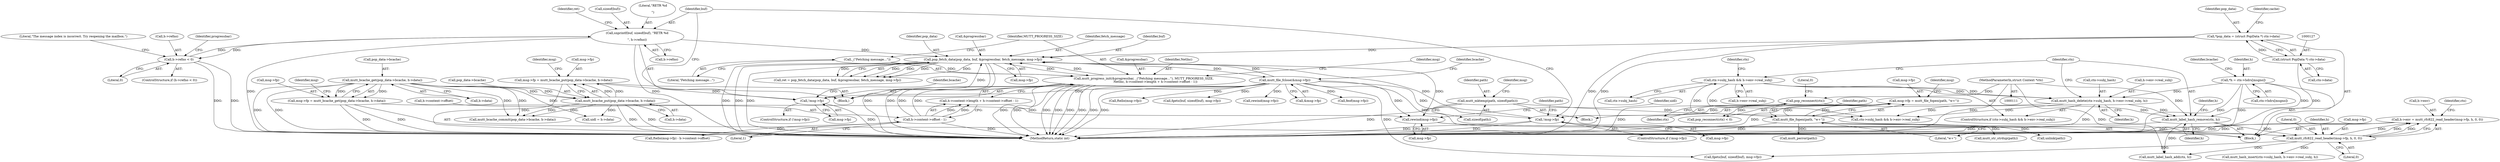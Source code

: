 digraph "0_neomutt_9bfab35522301794483f8f9ed60820bdec9be59e_2@API" {
"1000431" [label="(Call,h->env = mutt_rfc822_read_header(msg->fp, h, 0, 0))"];
"1000435" [label="(Call,mutt_rfc822_read_header(msg->fp, h, 0, 0))"];
"1000334" [label="(Call,mutt_file_fclose(&msg->fp))"];
"1000320" [label="(Call,pop_fetch_data(pop_data, buf, &progressbar, fetch_message, msg->fp))"];
"1000124" [label="(Call,*pop_data = (struct PopData *) ctx->data)"];
"1000126" [label="(Call,(struct PopData *) ctx->data)"];
"1000309" [label="(Call,snprintf(buf, sizeof(buf), \"RETR %d\r\n\", h->refno))"];
"1000235" [label="(Call,h->refno < 0)"];
"1000247" [label="(Call,mutt_progress_init(&progressbar, _(\"Fetching message...\"), MUTT_PROGRESS_SIZE,\n                        NetInc, h->content->length + h->content->offset - 1))"];
"1000250" [label="(Call,_(\"Fetching message...\"))"];
"1000260" [label="(Call,h->content->offset - 1)"];
"1000279" [label="(Call,!msg->fp)"];
"1000267" [label="(Call,msg->fp = mutt_bcache_put(pop_data->bcache, h->data))"];
"1000271" [label="(Call,mutt_bcache_put(pop_data->bcache, h->data))"];
"1000151" [label="(Call,mutt_bcache_get(pop_data->bcache, h->data))"];
"1000299" [label="(Call,!msg->fp)"];
"1000291" [label="(Call,msg->fp = mutt_file_fopen(path, \"w+\"))"];
"1000295" [label="(Call,mutt_file_fopen(path, \"w+\"))"];
"1000287" [label="(Call,mutt_mktemp(path, sizeof(path)))"];
"1000394" [label="(Call,rewind(msg->fp))"];
"1000147" [label="(Call,msg->fp = mutt_bcache_get(pop_data->bcache, h->data))"];
"1000423" [label="(Call,mutt_label_hash_remove(ctx, h))"];
"1000228" [label="(Call,pop_reconnect(ctx))"];
"1000112" [label="(MethodParameterIn,struct Context *ctx)"];
"1000413" [label="(Call,mutt_hash_delete(ctx->subj_hash, h->env->real_subj, h))"];
"1000404" [label="(Call,ctx->subj_hash && h->env->real_subj)"];
"1000136" [label="(Call,*h = ctx->hdrs[msgno])"];
"1000287" [label="(Call,mutt_mktemp(path, sizeof(path)))"];
"1000148" [label="(Call,msg->fp)"];
"1000227" [label="(Call,pop_reconnect(ctx) < 0)"];
"1000440" [label="(Literal,0)"];
"1000429" [label="(Identifier,h)"];
"1000155" [label="(Call,h->data)"];
"1000320" [label="(Call,pop_fetch_data(pop_data, buf, &progressbar, fetch_message, msg->fp))"];
"1000293" [label="(Identifier,msg)"];
"1000395" [label="(Call,msg->fp)"];
"1000422" [label="(Identifier,h)"];
"1000413" [label="(Call,mutt_hash_delete(ctx->subj_hash, h->env->real_subj, h))"];
"1000152" [label="(Call,pop_data->bcache)"];
"1000497" [label="(Call,fgets(buf, sizeof(buf), msg->fp))"];
"1000334" [label="(Call,mutt_file_fclose(&msg->fp))"];
"1000404" [label="(Call,ctx->subj_hash && h->env->real_subj)"];
"1000305" [label="(Identifier,path)"];
"1000281" [label="(Identifier,msg)"];
"1000272" [label="(Call,pop_data->bcache)"];
"1000295" [label="(Call,mutt_file_fopen(path, \"w+\"))"];
"1000425" [label="(Identifier,h)"];
"1000248" [label="(Call,&progressbar)"];
"1000392" [label="(Call,mutt_str_strdup(path))"];
"1000291" [label="(Call,msg->fp = mutt_file_fopen(path, \"w+\"))"];
"1000124" [label="(Call,*pop_data = (struct PopData *) ctx->data)"];
"1000147" [label="(Call,msg->fp = mutt_bcache_get(pop_data->bcache, h->data))"];
"1000251" [label="(Literal,\"Fetching message...\")"];
"1000423" [label="(Call,mutt_label_hash_remove(ctx, h))"];
"1000532" [label="(Call,rewind(msg->fp))"];
"1000300" [label="(Call,msg->fp)"];
"1000254" [label="(Call,h->content->length + h->content->offset - 1)"];
"1000321" [label="(Identifier,pop_data)"];
"1000253" [label="(Identifier,NetInc)"];
"1000441" [label="(Literal,0)"];
"1000236" [label="(Call,h->refno)"];
"1000296" [label="(Identifier,path)"];
"1000342" [label="(Call,unlink(path))"];
"1000432" [label="(Call,h->env)"];
"1000225" [label="(Block,)"];
"1000323" [label="(Call,&progressbar)"];
"1000510" [label="(Call,ftello(msg->fp) - h->content->offset)"];
"1000299" [label="(Call,!msg->fp)"];
"1000267" [label="(Call,msg->fp = mutt_bcache_put(pop_data->bcache, h->data))"];
"1000285" [label="(Identifier,bcache)"];
"1000288" [label="(Identifier,path)"];
"1000250" [label="(Call,_(\"Fetching message...\"))"];
"1000462" [label="(Call,mutt_label_hash_add(ctx, h))"];
"1000160" [label="(Identifier,msg)"];
"1000326" [label="(Call,msg->fp)"];
"1000341" [label="(Identifier,bcache)"];
"1000431" [label="(Call,h->env = mutt_rfc822_read_header(msg->fp, h, 0, 0))"];
"1000417" [label="(Call,h->env->real_subj)"];
"1000415" [label="(Identifier,ctx)"];
"1000314" [label="(Call,h->refno)"];
"1000128" [label="(Call,ctx->data)"];
"1000268" [label="(Call,msg->fp)"];
"1000372" [label="(Call,mutt_bcache_commit(pop_data->bcache, h->data))"];
"1000280" [label="(Call,msg->fp)"];
"1000414" [label="(Call,ctx->subj_hash)"];
"1000234" [label="(ControlStructure,if (h->refno < 0))"];
"1000443" [label="(Call,ctx->subj_hash && h->env->real_subj)"];
"1000249" [label="(Identifier,progressbar)"];
"1000325" [label="(Identifier,fetch_message)"];
"1000301" [label="(Identifier,msg)"];
"1000322" [label="(Identifier,buf)"];
"1000298" [label="(ControlStructure,if (!msg->fp))"];
"1000408" [label="(Call,h->env->real_subj)"];
"1000252" [label="(Identifier,MUTT_PROGRESS_SIZE)"];
"1000145" [label="(Identifier,bcache)"];
"1000235" [label="(Call,h->refno < 0)"];
"1000125" [label="(Identifier,pop_data)"];
"1000243" [label="(Literal,\"The message index is incorrect. Try reopening the mailbox.\")"];
"1000335" [label="(Call,&msg->fp)"];
"1000439" [label="(Identifier,h)"];
"1000424" [label="(Identifier,ctx)"];
"1000436" [label="(Call,msg->fp)"];
"1000137" [label="(Identifier,h)"];
"1000115" [label="(Block,)"];
"1000319" [label="(Identifier,ret)"];
"1000445" [label="(Identifier,ctx)"];
"1000230" [label="(Literal,0)"];
"1000297" [label="(Literal,\"w+\")"];
"1000126" [label="(Call,(struct PopData *) ctx->data)"];
"1000279" [label="(Call,!msg->fp)"];
"1000403" [label="(ControlStructure,if (ctx->subj_hash && h->env->real_subj))"];
"1000399" [label="(Identifier,uidl)"];
"1000269" [label="(Identifier,msg)"];
"1000260" [label="(Call,h->content->offset - 1)"];
"1000228" [label="(Call,pop_reconnect(ctx))"];
"1000138" [label="(Call,ctx->hdrs[msgno])"];
"1000309" [label="(Call,snprintf(buf, sizeof(buf), \"RETR %d\r\n\", h->refno))"];
"1000261" [label="(Call,h->content->offset)"];
"1000112" [label="(MethodParameterIn,struct Context *ctx)"];
"1000318" [label="(Call,ret = pop_fetch_data(pop_data, buf, &progressbar, fetch_message, msg->fp))"];
"1000275" [label="(Call,h->data)"];
"1000278" [label="(ControlStructure,if (!msg->fp))"];
"1000229" [label="(Identifier,ctx)"];
"1000394" [label="(Call,rewind(msg->fp))"];
"1000475" [label="(Call,fgets(buf, sizeof(buf), msg->fp))"];
"1000271" [label="(Call,mutt_bcache_put(pop_data->bcache, h->data))"];
"1000398" [label="(Call,uidl = h->data)"];
"1000311" [label="(Call,sizeof(buf))"];
"1000538" [label="(MethodReturn,static int)"];
"1000239" [label="(Literal,0)"];
"1000313" [label="(Literal,\"RETR %d\r\n\")"];
"1000405" [label="(Call,ctx->subj_hash)"];
"1000435" [label="(Call,mutt_rfc822_read_header(msg->fp, h, 0, 0))"];
"1000151" [label="(Call,mutt_bcache_get(pop_data->bcache, h->data))"];
"1000289" [label="(Call,sizeof(path))"];
"1000292" [label="(Call,msg->fp)"];
"1000310" [label="(Identifier,buf)"];
"1000304" [label="(Call,mutt_perror(path))"];
"1000247" [label="(Call,mutt_progress_init(&progressbar, _(\"Fetching message...\"), MUTT_PROGRESS_SIZE,\n                        NetInc, h->content->length + h->content->offset - 1))"];
"1000266" [label="(Literal,1)"];
"1000283" [label="(Block,)"];
"1000133" [label="(Identifier,cache)"];
"1000484" [label="(Call,feof(msg->fp))"];
"1000511" [label="(Call,ftello(msg->fp))"];
"1000136" [label="(Call,*h = ctx->hdrs[msgno])"];
"1000452" [label="(Call,mutt_hash_insert(ctx->subj_hash, h->env->real_subj, h))"];
"1000431" -> "1000115"  [label="AST: "];
"1000431" -> "1000435"  [label="CFG: "];
"1000432" -> "1000431"  [label="AST: "];
"1000435" -> "1000431"  [label="AST: "];
"1000445" -> "1000431"  [label="CFG: "];
"1000431" -> "1000538"  [label="DDG: "];
"1000431" -> "1000538"  [label="DDG: "];
"1000435" -> "1000431"  [label="DDG: "];
"1000435" -> "1000431"  [label="DDG: "];
"1000435" -> "1000431"  [label="DDG: "];
"1000435" -> "1000441"  [label="CFG: "];
"1000436" -> "1000435"  [label="AST: "];
"1000439" -> "1000435"  [label="AST: "];
"1000440" -> "1000435"  [label="AST: "];
"1000441" -> "1000435"  [label="AST: "];
"1000334" -> "1000435"  [label="DDG: "];
"1000394" -> "1000435"  [label="DDG: "];
"1000423" -> "1000435"  [label="DDG: "];
"1000435" -> "1000452"  [label="DDG: "];
"1000435" -> "1000462"  [label="DDG: "];
"1000435" -> "1000475"  [label="DDG: "];
"1000334" -> "1000225"  [label="AST: "];
"1000334" -> "1000335"  [label="CFG: "];
"1000335" -> "1000334"  [label="AST: "];
"1000341" -> "1000334"  [label="CFG: "];
"1000334" -> "1000538"  [label="DDG: "];
"1000334" -> "1000538"  [label="DDG: "];
"1000334" -> "1000279"  [label="DDG: "];
"1000334" -> "1000299"  [label="DDG: "];
"1000334" -> "1000320"  [label="DDG: "];
"1000320" -> "1000334"  [label="DDG: "];
"1000334" -> "1000394"  [label="DDG: "];
"1000334" -> "1000475"  [label="DDG: "];
"1000334" -> "1000484"  [label="DDG: "];
"1000334" -> "1000497"  [label="DDG: "];
"1000334" -> "1000511"  [label="DDG: "];
"1000334" -> "1000532"  [label="DDG: "];
"1000320" -> "1000318"  [label="AST: "];
"1000320" -> "1000326"  [label="CFG: "];
"1000321" -> "1000320"  [label="AST: "];
"1000322" -> "1000320"  [label="AST: "];
"1000323" -> "1000320"  [label="AST: "];
"1000325" -> "1000320"  [label="AST: "];
"1000326" -> "1000320"  [label="AST: "];
"1000318" -> "1000320"  [label="CFG: "];
"1000320" -> "1000538"  [label="DDG: "];
"1000320" -> "1000538"  [label="DDG: "];
"1000320" -> "1000538"  [label="DDG: "];
"1000320" -> "1000538"  [label="DDG: "];
"1000320" -> "1000538"  [label="DDG: "];
"1000320" -> "1000247"  [label="DDG: "];
"1000320" -> "1000318"  [label="DDG: "];
"1000320" -> "1000318"  [label="DDG: "];
"1000320" -> "1000318"  [label="DDG: "];
"1000320" -> "1000318"  [label="DDG: "];
"1000320" -> "1000318"  [label="DDG: "];
"1000124" -> "1000320"  [label="DDG: "];
"1000309" -> "1000320"  [label="DDG: "];
"1000247" -> "1000320"  [label="DDG: "];
"1000279" -> "1000320"  [label="DDG: "];
"1000299" -> "1000320"  [label="DDG: "];
"1000320" -> "1000394"  [label="DDG: "];
"1000124" -> "1000115"  [label="AST: "];
"1000124" -> "1000126"  [label="CFG: "];
"1000125" -> "1000124"  [label="AST: "];
"1000126" -> "1000124"  [label="AST: "];
"1000133" -> "1000124"  [label="CFG: "];
"1000124" -> "1000538"  [label="DDG: "];
"1000124" -> "1000538"  [label="DDG: "];
"1000126" -> "1000124"  [label="DDG: "];
"1000126" -> "1000128"  [label="CFG: "];
"1000127" -> "1000126"  [label="AST: "];
"1000128" -> "1000126"  [label="AST: "];
"1000126" -> "1000538"  [label="DDG: "];
"1000309" -> "1000225"  [label="AST: "];
"1000309" -> "1000314"  [label="CFG: "];
"1000310" -> "1000309"  [label="AST: "];
"1000311" -> "1000309"  [label="AST: "];
"1000313" -> "1000309"  [label="AST: "];
"1000314" -> "1000309"  [label="AST: "];
"1000319" -> "1000309"  [label="CFG: "];
"1000309" -> "1000538"  [label="DDG: "];
"1000309" -> "1000538"  [label="DDG: "];
"1000309" -> "1000235"  [label="DDG: "];
"1000235" -> "1000309"  [label="DDG: "];
"1000235" -> "1000234"  [label="AST: "];
"1000235" -> "1000239"  [label="CFG: "];
"1000236" -> "1000235"  [label="AST: "];
"1000239" -> "1000235"  [label="AST: "];
"1000243" -> "1000235"  [label="CFG: "];
"1000249" -> "1000235"  [label="CFG: "];
"1000235" -> "1000538"  [label="DDG: "];
"1000235" -> "1000538"  [label="DDG: "];
"1000247" -> "1000225"  [label="AST: "];
"1000247" -> "1000254"  [label="CFG: "];
"1000248" -> "1000247"  [label="AST: "];
"1000250" -> "1000247"  [label="AST: "];
"1000252" -> "1000247"  [label="AST: "];
"1000253" -> "1000247"  [label="AST: "];
"1000254" -> "1000247"  [label="AST: "];
"1000269" -> "1000247"  [label="CFG: "];
"1000247" -> "1000538"  [label="DDG: "];
"1000247" -> "1000538"  [label="DDG: "];
"1000247" -> "1000538"  [label="DDG: "];
"1000247" -> "1000538"  [label="DDG: "];
"1000247" -> "1000538"  [label="DDG: "];
"1000247" -> "1000538"  [label="DDG: "];
"1000250" -> "1000247"  [label="DDG: "];
"1000260" -> "1000247"  [label="DDG: "];
"1000260" -> "1000247"  [label="DDG: "];
"1000250" -> "1000251"  [label="CFG: "];
"1000251" -> "1000250"  [label="AST: "];
"1000252" -> "1000250"  [label="CFG: "];
"1000260" -> "1000254"  [label="AST: "];
"1000260" -> "1000266"  [label="CFG: "];
"1000261" -> "1000260"  [label="AST: "];
"1000266" -> "1000260"  [label="AST: "];
"1000254" -> "1000260"  [label="CFG: "];
"1000260" -> "1000538"  [label="DDG: "];
"1000260" -> "1000254"  [label="DDG: "];
"1000260" -> "1000254"  [label="DDG: "];
"1000260" -> "1000510"  [label="DDG: "];
"1000279" -> "1000278"  [label="AST: "];
"1000279" -> "1000280"  [label="CFG: "];
"1000280" -> "1000279"  [label="AST: "];
"1000285" -> "1000279"  [label="CFG: "];
"1000310" -> "1000279"  [label="CFG: "];
"1000279" -> "1000538"  [label="DDG: "];
"1000267" -> "1000279"  [label="DDG: "];
"1000267" -> "1000225"  [label="AST: "];
"1000267" -> "1000271"  [label="CFG: "];
"1000268" -> "1000267"  [label="AST: "];
"1000271" -> "1000267"  [label="AST: "];
"1000281" -> "1000267"  [label="CFG: "];
"1000267" -> "1000538"  [label="DDG: "];
"1000271" -> "1000267"  [label="DDG: "];
"1000271" -> "1000267"  [label="DDG: "];
"1000271" -> "1000275"  [label="CFG: "];
"1000272" -> "1000271"  [label="AST: "];
"1000275" -> "1000271"  [label="AST: "];
"1000271" -> "1000538"  [label="DDG: "];
"1000271" -> "1000538"  [label="DDG: "];
"1000151" -> "1000271"  [label="DDG: "];
"1000151" -> "1000271"  [label="DDG: "];
"1000271" -> "1000372"  [label="DDG: "];
"1000271" -> "1000372"  [label="DDG: "];
"1000271" -> "1000398"  [label="DDG: "];
"1000151" -> "1000147"  [label="AST: "];
"1000151" -> "1000155"  [label="CFG: "];
"1000152" -> "1000151"  [label="AST: "];
"1000155" -> "1000151"  [label="AST: "];
"1000147" -> "1000151"  [label="CFG: "];
"1000151" -> "1000538"  [label="DDG: "];
"1000151" -> "1000538"  [label="DDG: "];
"1000151" -> "1000147"  [label="DDG: "];
"1000151" -> "1000147"  [label="DDG: "];
"1000151" -> "1000372"  [label="DDG: "];
"1000151" -> "1000372"  [label="DDG: "];
"1000151" -> "1000398"  [label="DDG: "];
"1000299" -> "1000298"  [label="AST: "];
"1000299" -> "1000300"  [label="CFG: "];
"1000300" -> "1000299"  [label="AST: "];
"1000305" -> "1000299"  [label="CFG: "];
"1000310" -> "1000299"  [label="CFG: "];
"1000299" -> "1000538"  [label="DDG: "];
"1000299" -> "1000538"  [label="DDG: "];
"1000291" -> "1000299"  [label="DDG: "];
"1000291" -> "1000283"  [label="AST: "];
"1000291" -> "1000295"  [label="CFG: "];
"1000292" -> "1000291"  [label="AST: "];
"1000295" -> "1000291"  [label="AST: "];
"1000301" -> "1000291"  [label="CFG: "];
"1000291" -> "1000538"  [label="DDG: "];
"1000295" -> "1000291"  [label="DDG: "];
"1000295" -> "1000291"  [label="DDG: "];
"1000295" -> "1000297"  [label="CFG: "];
"1000296" -> "1000295"  [label="AST: "];
"1000297" -> "1000295"  [label="AST: "];
"1000295" -> "1000538"  [label="DDG: "];
"1000287" -> "1000295"  [label="DDG: "];
"1000295" -> "1000304"  [label="DDG: "];
"1000295" -> "1000342"  [label="DDG: "];
"1000295" -> "1000392"  [label="DDG: "];
"1000287" -> "1000283"  [label="AST: "];
"1000287" -> "1000289"  [label="CFG: "];
"1000288" -> "1000287"  [label="AST: "];
"1000289" -> "1000287"  [label="AST: "];
"1000293" -> "1000287"  [label="CFG: "];
"1000287" -> "1000538"  [label="DDG: "];
"1000394" -> "1000115"  [label="AST: "];
"1000394" -> "1000395"  [label="CFG: "];
"1000395" -> "1000394"  [label="AST: "];
"1000399" -> "1000394"  [label="CFG: "];
"1000147" -> "1000394"  [label="DDG: "];
"1000147" -> "1000115"  [label="AST: "];
"1000148" -> "1000147"  [label="AST: "];
"1000160" -> "1000147"  [label="CFG: "];
"1000147" -> "1000538"  [label="DDG: "];
"1000147" -> "1000538"  [label="DDG: "];
"1000423" -> "1000115"  [label="AST: "];
"1000423" -> "1000425"  [label="CFG: "];
"1000424" -> "1000423"  [label="AST: "];
"1000425" -> "1000423"  [label="AST: "];
"1000429" -> "1000423"  [label="CFG: "];
"1000423" -> "1000538"  [label="DDG: "];
"1000228" -> "1000423"  [label="DDG: "];
"1000112" -> "1000423"  [label="DDG: "];
"1000413" -> "1000423"  [label="DDG: "];
"1000136" -> "1000423"  [label="DDG: "];
"1000423" -> "1000462"  [label="DDG: "];
"1000228" -> "1000227"  [label="AST: "];
"1000228" -> "1000229"  [label="CFG: "];
"1000229" -> "1000228"  [label="AST: "];
"1000230" -> "1000228"  [label="CFG: "];
"1000228" -> "1000538"  [label="DDG: "];
"1000228" -> "1000227"  [label="DDG: "];
"1000112" -> "1000228"  [label="DDG: "];
"1000112" -> "1000111"  [label="AST: "];
"1000112" -> "1000538"  [label="DDG: "];
"1000112" -> "1000462"  [label="DDG: "];
"1000413" -> "1000403"  [label="AST: "];
"1000413" -> "1000422"  [label="CFG: "];
"1000414" -> "1000413"  [label="AST: "];
"1000417" -> "1000413"  [label="AST: "];
"1000422" -> "1000413"  [label="AST: "];
"1000424" -> "1000413"  [label="CFG: "];
"1000413" -> "1000538"  [label="DDG: "];
"1000404" -> "1000413"  [label="DDG: "];
"1000404" -> "1000413"  [label="DDG: "];
"1000136" -> "1000413"  [label="DDG: "];
"1000413" -> "1000443"  [label="DDG: "];
"1000413" -> "1000443"  [label="DDG: "];
"1000404" -> "1000403"  [label="AST: "];
"1000404" -> "1000405"  [label="CFG: "];
"1000404" -> "1000408"  [label="CFG: "];
"1000405" -> "1000404"  [label="AST: "];
"1000408" -> "1000404"  [label="AST: "];
"1000415" -> "1000404"  [label="CFG: "];
"1000424" -> "1000404"  [label="CFG: "];
"1000404" -> "1000443"  [label="DDG: "];
"1000404" -> "1000443"  [label="DDG: "];
"1000136" -> "1000115"  [label="AST: "];
"1000136" -> "1000138"  [label="CFG: "];
"1000137" -> "1000136"  [label="AST: "];
"1000138" -> "1000136"  [label="AST: "];
"1000145" -> "1000136"  [label="CFG: "];
"1000136" -> "1000538"  [label="DDG: "];
"1000136" -> "1000538"  [label="DDG: "];
}
